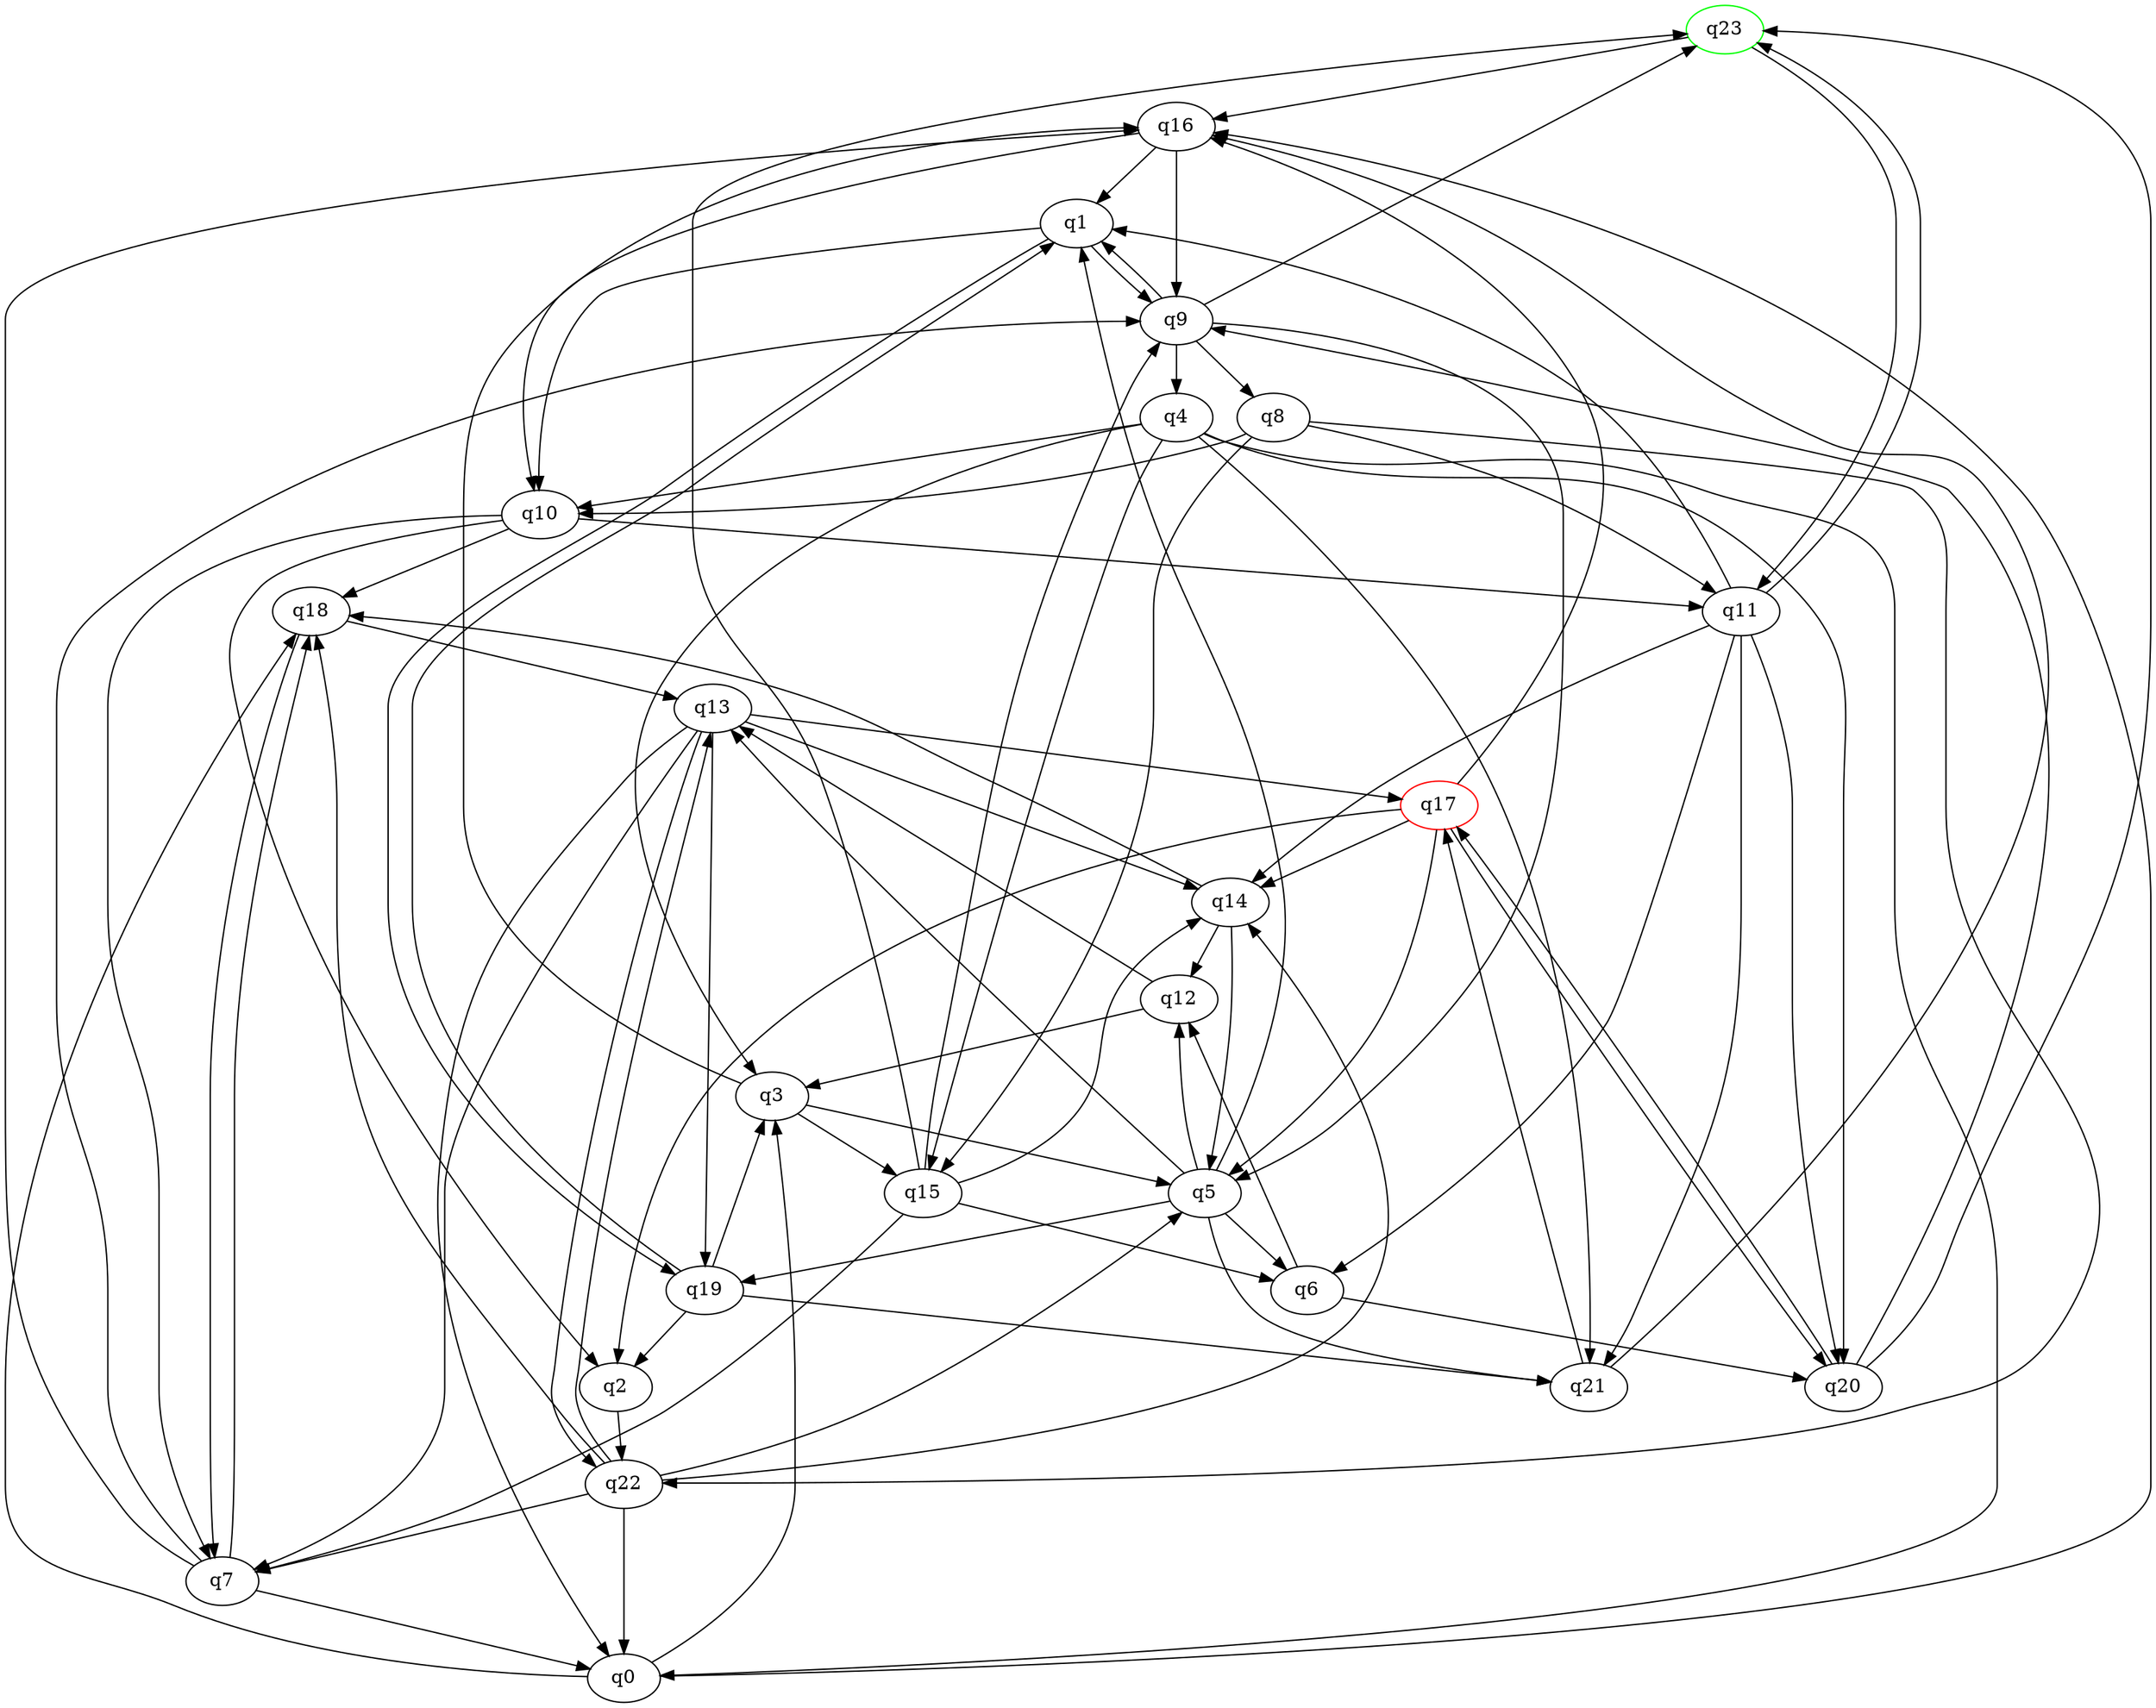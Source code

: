 digraph A{
q23 [initial=1,color=green];
q17 [final=1,color=red];
q0 -> q3;
q0 -> q16;
q0 -> q18;
q1 -> q9;
q1 -> q10;
q1 -> q19;
q2 -> q22;
q3 -> q5;
q3 -> q15;
q3 -> q16;
q4 -> q0;
q4 -> q3;
q4 -> q10;
q4 -> q15;
q4 -> q20;
q4 -> q21;
q5 -> q1;
q5 -> q6;
q5 -> q12;
q5 -> q13;
q5 -> q19;
q5 -> q21;
q6 -> q12;
q6 -> q20;
q7 -> q0;
q7 -> q9;
q7 -> q16;
q7 -> q18;
q8 -> q10;
q8 -> q11;
q8 -> q15;
q8 -> q22;
q9 -> q1;
q9 -> q4;
q9 -> q5;
q9 -> q8;
q9 -> q23;
q10 -> q2;
q10 -> q7;
q10 -> q11;
q10 -> q18;
q11 -> q1;
q11 -> q6;
q11 -> q14;
q11 -> q20;
q11 -> q21;
q11 -> q23;
q12 -> q3;
q12 -> q13;
q13 -> q0;
q13 -> q7;
q13 -> q14;
q13 -> q17;
q13 -> q19;
q13 -> q22;
q14 -> q5;
q14 -> q12;
q14 -> q18;
q15 -> q6;
q15 -> q7;
q15 -> q9;
q15 -> q14;
q15 -> q23;
q16 -> q1;
q16 -> q9;
q16 -> q10;
q17 -> q2;
q17 -> q5;
q17 -> q14;
q17 -> q16;
q17 -> q20;
q18 -> q7;
q18 -> q13;
q19 -> q1;
q19 -> q2;
q19 -> q3;
q19 -> q21;
q20 -> q9;
q20 -> q17;
q20 -> q23;
q21 -> q16;
q21 -> q17;
q22 -> q0;
q22 -> q5;
q22 -> q7;
q22 -> q13;
q22 -> q14;
q22 -> q18;
q23 -> q11;
q23 -> q16;
}